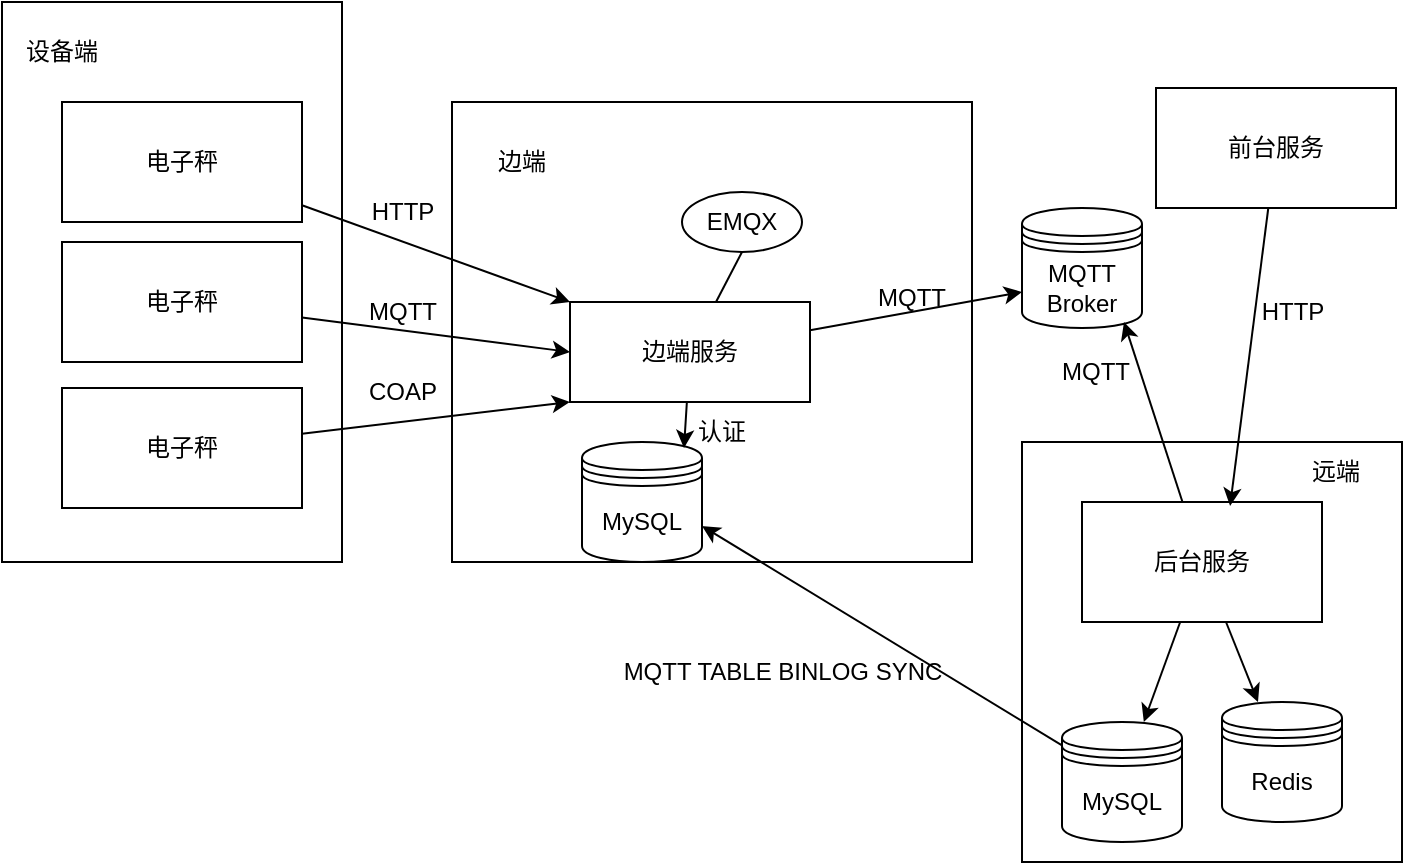 <mxfile>
    <diagram id="gKXaA-Y9ZmG3FOVKZm0c" name="Page-1">
        <mxGraphModel dx="609" dy="566" grid="1" gridSize="10" guides="1" tooltips="1" connect="1" arrows="1" fold="1" page="1" pageScale="1" pageWidth="827" pageHeight="1169" math="0" shadow="0">
            <root>
                <mxCell id="0"/>
                <mxCell id="1" parent="0"/>
                <mxCell id="93" value="" style="rounded=0;whiteSpace=wrap;html=1;" parent="1" vertex="1">
                    <mxGeometry x="130" width="170" height="280" as="geometry"/>
                </mxCell>
                <mxCell id="87" value="" style="rounded=0;whiteSpace=wrap;html=1;" parent="1" vertex="1">
                    <mxGeometry x="640" y="220" width="190" height="210" as="geometry"/>
                </mxCell>
                <mxCell id="85" value="" style="rounded=0;whiteSpace=wrap;html=1;" parent="1" vertex="1">
                    <mxGeometry x="355" y="50" width="260" height="230" as="geometry"/>
                </mxCell>
                <mxCell id="3" value="前台服务" style="rounded=0;whiteSpace=wrap;html=1;" parent="1" vertex="1">
                    <mxGeometry x="707" y="43" width="120" height="60" as="geometry"/>
                </mxCell>
                <mxCell id="63" style="edgeStyle=none;html=1;entryX=0.5;entryY=1;entryDx=0;entryDy=0;strokeColor=default;endArrow=none;endFill=0;" parent="1" source="4" target="61" edge="1">
                    <mxGeometry relative="1" as="geometry"/>
                </mxCell>
                <mxCell id="83" style="edgeStyle=none;html=1;entryX=0;entryY=0.7;entryDx=0;entryDy=0;" parent="1" source="4" target="82" edge="1">
                    <mxGeometry relative="1" as="geometry"/>
                </mxCell>
                <mxCell id="4" value="边端服务" style="rounded=0;whiteSpace=wrap;html=1;" parent="1" vertex="1">
                    <mxGeometry x="414" y="150" width="120" height="50" as="geometry"/>
                </mxCell>
                <mxCell id="12" style="edgeStyle=none;html=1;entryX=0;entryY=0;entryDx=0;entryDy=0;" parent="1" source="6" target="4" edge="1">
                    <mxGeometry relative="1" as="geometry"/>
                </mxCell>
                <mxCell id="6" value="电子秤" style="rounded=0;whiteSpace=wrap;html=1;" parent="1" vertex="1">
                    <mxGeometry x="160" y="50" width="120" height="60" as="geometry"/>
                </mxCell>
                <mxCell id="13" style="edgeStyle=none;html=1;entryX=0;entryY=0.5;entryDx=0;entryDy=0;" parent="1" source="10" target="4" edge="1">
                    <mxGeometry relative="1" as="geometry"/>
                </mxCell>
                <mxCell id="10" value="电子秤" style="rounded=0;whiteSpace=wrap;html=1;" parent="1" vertex="1">
                    <mxGeometry x="160" y="120" width="120" height="60" as="geometry"/>
                </mxCell>
                <mxCell id="14" style="edgeStyle=none;html=1;entryX=0;entryY=1;entryDx=0;entryDy=0;" parent="1" source="11" target="4" edge="1">
                    <mxGeometry relative="1" as="geometry"/>
                </mxCell>
                <mxCell id="11" value="电子秤" style="rounded=0;whiteSpace=wrap;html=1;" parent="1" vertex="1">
                    <mxGeometry x="160" y="193" width="120" height="60" as="geometry"/>
                </mxCell>
                <mxCell id="17" value="HTTP" style="text;html=1;align=center;verticalAlign=middle;resizable=0;points=[];autosize=1;strokeColor=none;fillColor=none;" parent="1" vertex="1">
                    <mxGeometry x="305" y="90" width="50" height="30" as="geometry"/>
                </mxCell>
                <mxCell id="18" value="MQTT" style="text;html=1;align=center;verticalAlign=middle;resizable=0;points=[];autosize=1;strokeColor=none;fillColor=none;" parent="1" vertex="1">
                    <mxGeometry x="300" y="140" width="60" height="30" as="geometry"/>
                </mxCell>
                <mxCell id="19" value="COAP" style="text;html=1;align=center;verticalAlign=middle;resizable=0;points=[];autosize=1;strokeColor=none;fillColor=none;" parent="1" vertex="1">
                    <mxGeometry x="300" y="180" width="60" height="30" as="geometry"/>
                </mxCell>
                <mxCell id="67" style="edgeStyle=none;html=1;" parent="1" source="22" target="66" edge="1">
                    <mxGeometry relative="1" as="geometry"/>
                </mxCell>
                <mxCell id="69" style="edgeStyle=none;html=1;" parent="1" source="22" target="68" edge="1">
                    <mxGeometry relative="1" as="geometry"/>
                </mxCell>
                <mxCell id="22" value="后台服务" style="rounded=0;whiteSpace=wrap;html=1;" parent="1" vertex="1">
                    <mxGeometry x="670" y="250" width="120" height="60" as="geometry"/>
                </mxCell>
                <mxCell id="61" value="EMQX" style="ellipse;whiteSpace=wrap;html=1;" parent="1" vertex="1">
                    <mxGeometry x="470" y="95" width="60" height="30" as="geometry"/>
                </mxCell>
                <mxCell id="66" value="Redis" style="shape=datastore;whiteSpace=wrap;html=1;" parent="1" vertex="1">
                    <mxGeometry x="740" y="350" width="60" height="60" as="geometry"/>
                </mxCell>
                <mxCell id="104" style="edgeStyle=none;html=1;entryX=1;entryY=0.7;entryDx=0;entryDy=0;" edge="1" parent="1" source="68" target="78">
                    <mxGeometry relative="1" as="geometry"/>
                </mxCell>
                <mxCell id="68" value="MySQL" style="shape=datastore;whiteSpace=wrap;html=1;" parent="1" vertex="1">
                    <mxGeometry x="660" y="360" width="60" height="60" as="geometry"/>
                </mxCell>
                <mxCell id="78" value="MySQL" style="shape=datastore;whiteSpace=wrap;html=1;" parent="1" vertex="1">
                    <mxGeometry x="420" y="220" width="60" height="60" as="geometry"/>
                </mxCell>
                <mxCell id="79" style="edgeStyle=none;html=1;entryX=0.85;entryY=0.05;entryDx=0;entryDy=0;entryPerimeter=0;" parent="1" source="4" target="78" edge="1">
                    <mxGeometry relative="1" as="geometry"/>
                </mxCell>
                <mxCell id="82" value="MQTT Broker" style="shape=datastore;whiteSpace=wrap;html=1;" parent="1" vertex="1">
                    <mxGeometry x="640" y="103" width="60" height="60" as="geometry"/>
                </mxCell>
                <mxCell id="84" style="edgeStyle=none;html=1;entryX=0.85;entryY=0.95;entryDx=0;entryDy=0;entryPerimeter=0;" parent="1" source="22" target="82" edge="1">
                    <mxGeometry relative="1" as="geometry"/>
                </mxCell>
                <mxCell id="86" value="边端" style="text;html=1;align=center;verticalAlign=middle;whiteSpace=wrap;rounded=0;" parent="1" vertex="1">
                    <mxGeometry x="360" y="65" width="60" height="30" as="geometry"/>
                </mxCell>
                <mxCell id="88" value="远端" style="text;html=1;align=center;verticalAlign=middle;whiteSpace=wrap;rounded=0;" parent="1" vertex="1">
                    <mxGeometry x="767" y="220" width="60" height="30" as="geometry"/>
                </mxCell>
                <mxCell id="91" value="认证" style="text;html=1;align=center;verticalAlign=middle;whiteSpace=wrap;rounded=0;" parent="1" vertex="1">
                    <mxGeometry x="460" y="200" width="60" height="30" as="geometry"/>
                </mxCell>
                <mxCell id="92" style="edgeStyle=none;html=1;entryX=0.617;entryY=0.033;entryDx=0;entryDy=0;entryPerimeter=0;" parent="1" source="3" target="22" edge="1">
                    <mxGeometry relative="1" as="geometry"/>
                </mxCell>
                <mxCell id="94" value="设备端" style="text;html=1;align=center;verticalAlign=middle;whiteSpace=wrap;rounded=0;" parent="1" vertex="1">
                    <mxGeometry x="130" y="10" width="60" height="30" as="geometry"/>
                </mxCell>
                <mxCell id="97" value="MQTT" style="text;html=1;align=center;verticalAlign=middle;whiteSpace=wrap;rounded=0;" parent="1" vertex="1">
                    <mxGeometry x="555" y="133" width="60" height="30" as="geometry"/>
                </mxCell>
                <mxCell id="98" value="MQTT" style="text;html=1;align=center;verticalAlign=middle;whiteSpace=wrap;rounded=0;" parent="1" vertex="1">
                    <mxGeometry x="647" y="170" width="60" height="30" as="geometry"/>
                </mxCell>
                <mxCell id="102" value="HTTP" style="text;html=1;align=center;verticalAlign=middle;resizable=0;points=[];autosize=1;strokeColor=none;fillColor=none;" vertex="1" parent="1">
                    <mxGeometry x="750" y="140" width="50" height="30" as="geometry"/>
                </mxCell>
                <mxCell id="105" value="MQTT TABLE BINLOG SYNC" style="text;html=1;align=center;verticalAlign=middle;resizable=0;points=[];autosize=1;strokeColor=none;fillColor=none;" vertex="1" parent="1">
                    <mxGeometry x="430" y="320" width="180" height="30" as="geometry"/>
                </mxCell>
            </root>
        </mxGraphModel>
    </diagram>
</mxfile>